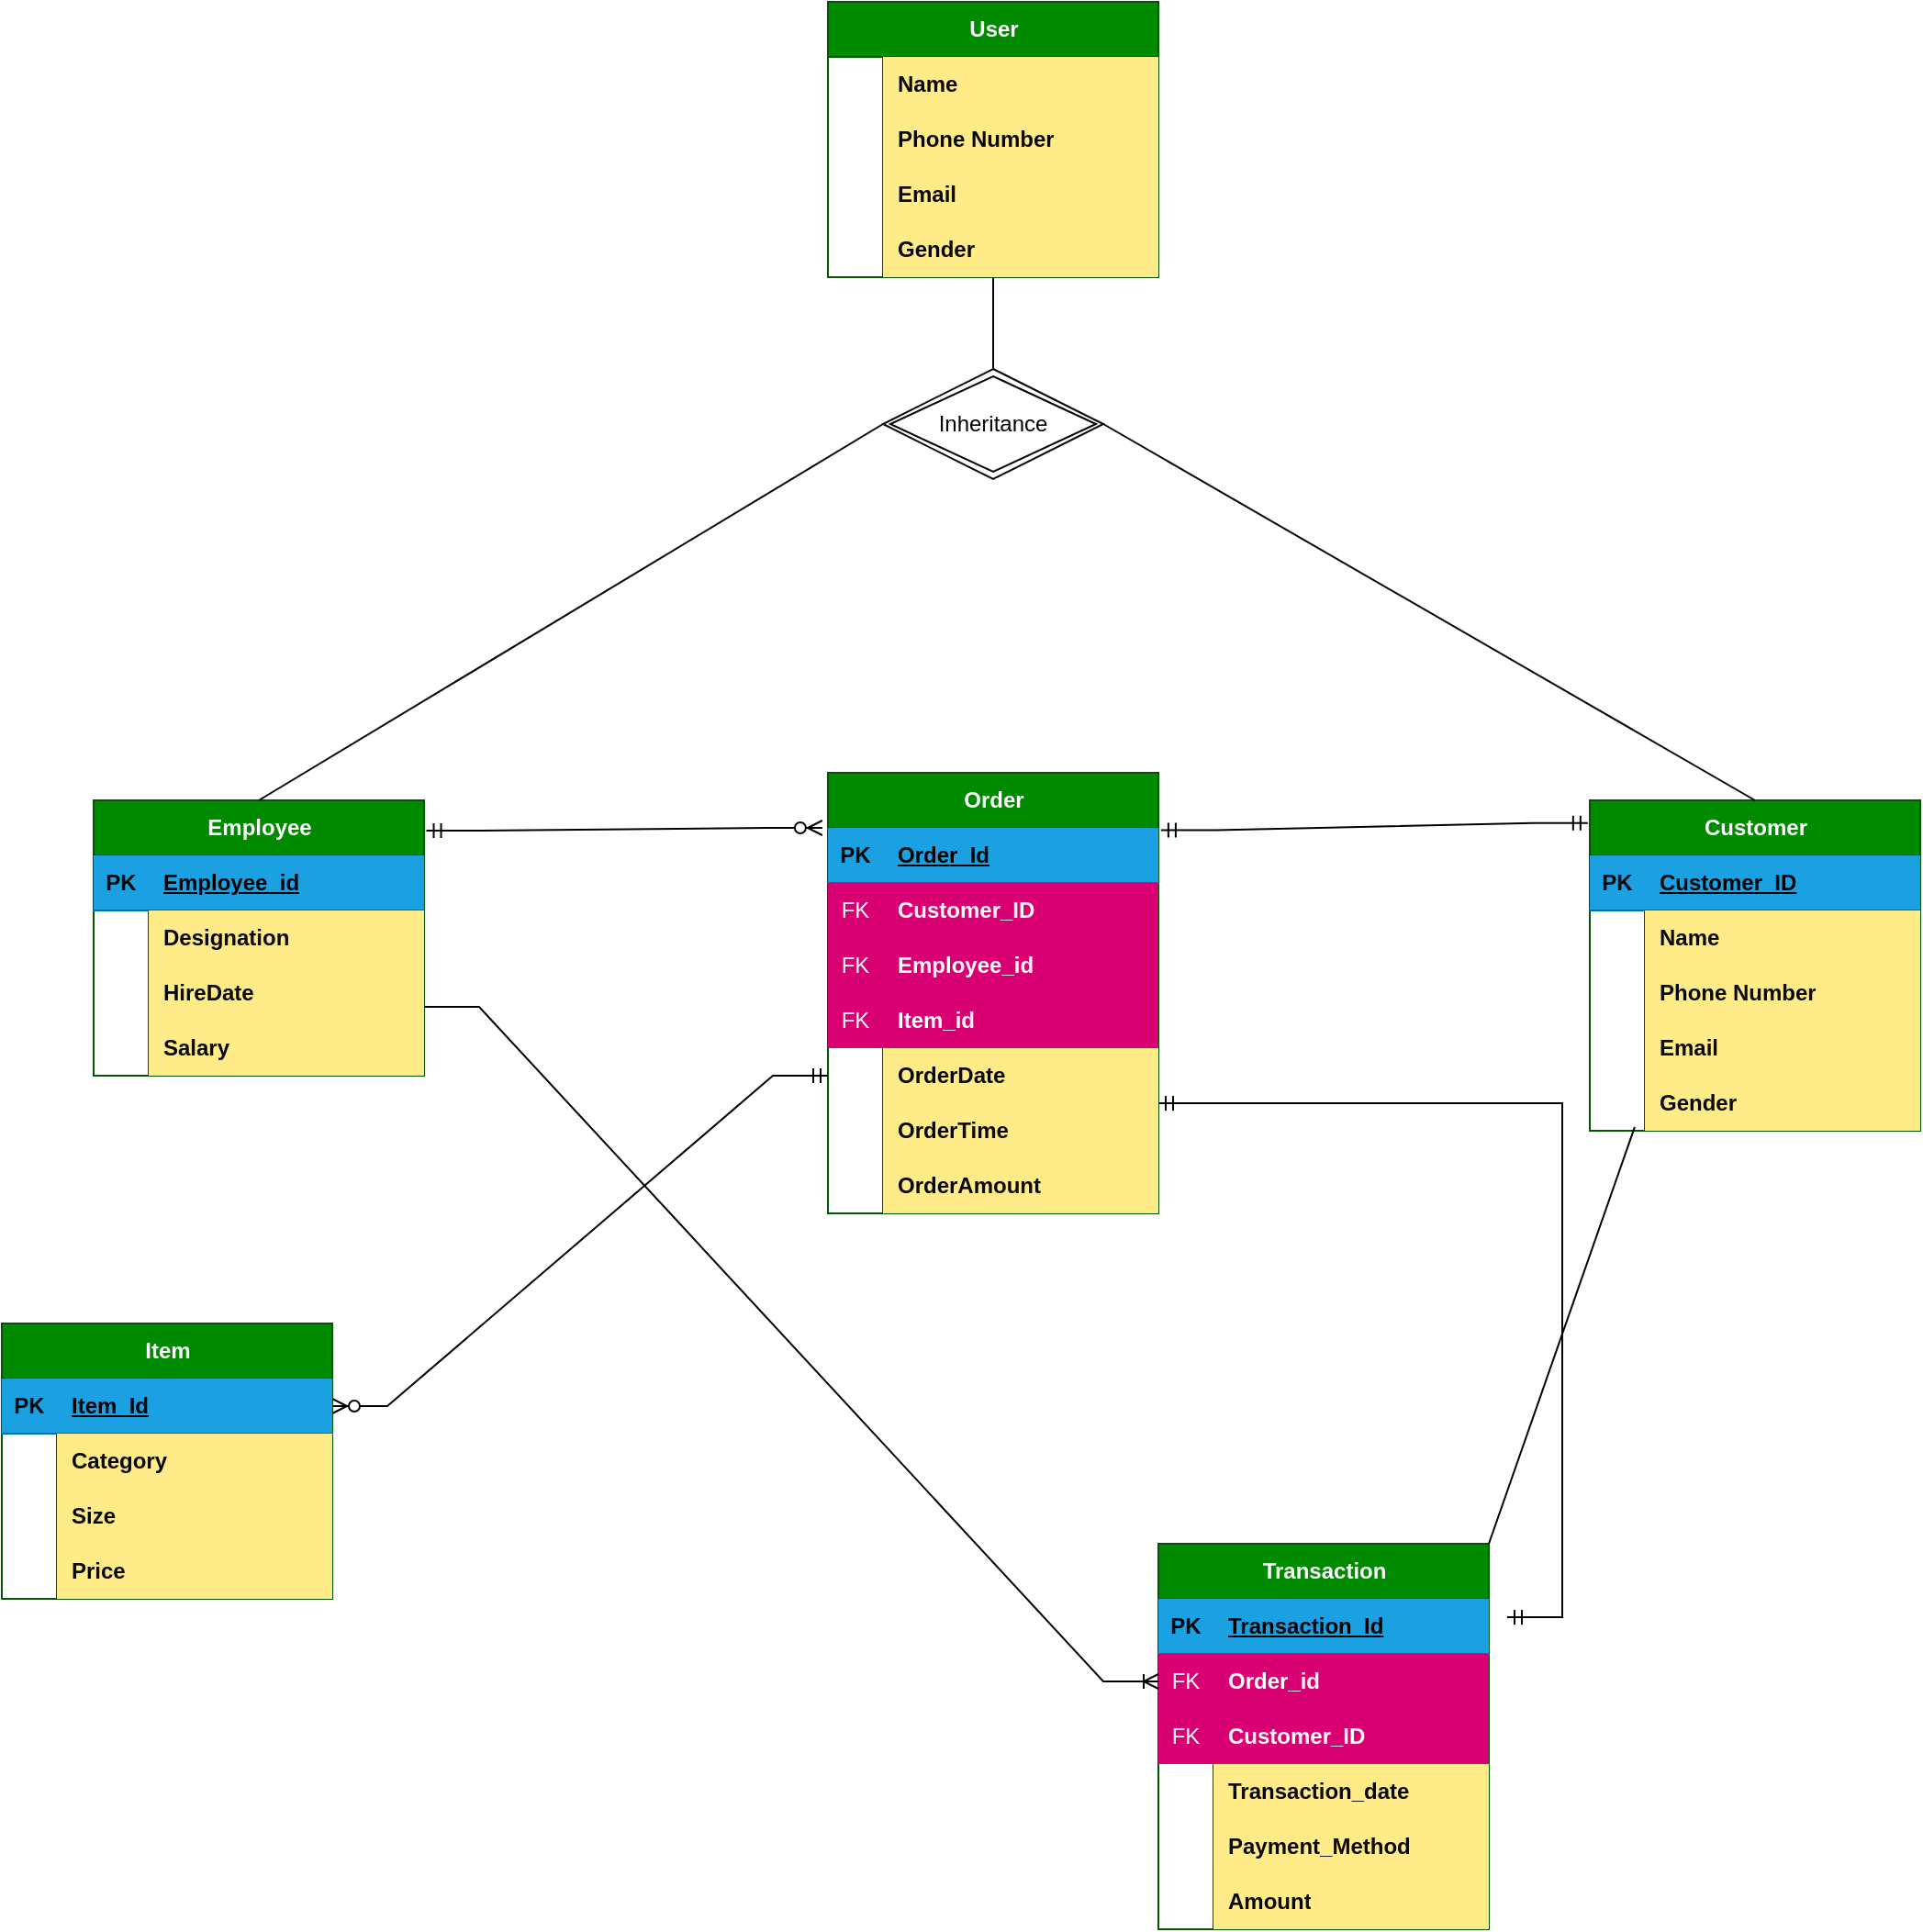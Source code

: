 <mxfile version="24.7.8">
  <diagram name="Page-1" id="7Ro0wM_XXQwJJOw53k3B">
    <mxGraphModel dx="2570" dy="2056" grid="1" gridSize="10" guides="1" tooltips="1" connect="1" arrows="1" fold="1" page="1" pageScale="1" pageWidth="850" pageHeight="1100" math="0" shadow="0">
      <root>
        <mxCell id="0" />
        <mxCell id="1" parent="0" />
        <mxCell id="x5dL34V_YPMAusIbvtc0-1" value="Customer" style="shape=table;startSize=30;container=1;collapsible=1;childLayout=tableLayout;fixedRows=1;rowLines=0;fontStyle=1;align=center;resizeLast=1;html=1;fillColor=#008a00;fontColor=#ffffff;strokeColor=#005700;" parent="1" vertex="1">
          <mxGeometry x="245" y="-495" width="180" height="180" as="geometry">
            <mxRectangle x="320" y="-1050" width="70" height="30" as="alternateBounds" />
          </mxGeometry>
        </mxCell>
        <mxCell id="x5dL34V_YPMAusIbvtc0-2" value="" style="shape=tableRow;horizontal=0;startSize=0;swimlaneHead=0;swimlaneBody=0;fillColor=#1ba1e2;collapsible=0;dropTarget=0;points=[[0,0.5],[1,0.5]];portConstraint=eastwest;top=0;left=0;right=0;bottom=1;fontColor=#ffffff;strokeColor=#006EAF;" parent="x5dL34V_YPMAusIbvtc0-1" vertex="1">
          <mxGeometry y="30" width="180" height="30" as="geometry" />
        </mxCell>
        <mxCell id="x5dL34V_YPMAusIbvtc0-3" value="PK" style="shape=partialRectangle;connectable=0;fillColor=none;top=0;left=0;bottom=0;right=0;fontStyle=1;overflow=hidden;whiteSpace=wrap;html=1;" parent="x5dL34V_YPMAusIbvtc0-2" vertex="1">
          <mxGeometry width="30" height="30" as="geometry">
            <mxRectangle width="30" height="30" as="alternateBounds" />
          </mxGeometry>
        </mxCell>
        <mxCell id="x5dL34V_YPMAusIbvtc0-4" value="Customer_ID" style="shape=partialRectangle;connectable=0;fillColor=none;top=0;left=0;bottom=0;right=0;align=left;spacingLeft=6;fontStyle=5;overflow=hidden;whiteSpace=wrap;html=1;" parent="x5dL34V_YPMAusIbvtc0-2" vertex="1">
          <mxGeometry x="30" width="150" height="30" as="geometry">
            <mxRectangle width="150" height="30" as="alternateBounds" />
          </mxGeometry>
        </mxCell>
        <mxCell id="x5dL34V_YPMAusIbvtc0-5" value="" style="shape=tableRow;horizontal=0;startSize=0;swimlaneHead=0;swimlaneBody=0;fillColor=none;collapsible=0;dropTarget=0;points=[[0,0.5],[1,0.5]];portConstraint=eastwest;top=0;left=0;right=0;bottom=0;" parent="x5dL34V_YPMAusIbvtc0-1" vertex="1">
          <mxGeometry y="60" width="180" height="30" as="geometry" />
        </mxCell>
        <mxCell id="x5dL34V_YPMAusIbvtc0-6" value="" style="shape=partialRectangle;connectable=0;fillColor=none;top=0;left=0;bottom=0;right=0;editable=1;overflow=hidden;whiteSpace=wrap;html=1;" parent="x5dL34V_YPMAusIbvtc0-5" vertex="1">
          <mxGeometry width="30" height="30" as="geometry">
            <mxRectangle width="30" height="30" as="alternateBounds" />
          </mxGeometry>
        </mxCell>
        <mxCell id="x5dL34V_YPMAusIbvtc0-7" value="Name" style="shape=partialRectangle;connectable=0;fillColor=#FFEB87;top=0;left=0;bottom=0;right=0;align=left;spacingLeft=6;overflow=hidden;whiteSpace=wrap;html=1;strokeColor=#d79b00;fontColor=#080808;fontStyle=1" parent="x5dL34V_YPMAusIbvtc0-5" vertex="1">
          <mxGeometry x="30" width="150" height="30" as="geometry">
            <mxRectangle width="150" height="30" as="alternateBounds" />
          </mxGeometry>
        </mxCell>
        <mxCell id="x5dL34V_YPMAusIbvtc0-8" value="" style="shape=tableRow;horizontal=0;startSize=0;swimlaneHead=0;swimlaneBody=0;fillColor=none;collapsible=0;dropTarget=0;points=[[0,0.5],[1,0.5]];portConstraint=eastwest;top=0;left=0;right=0;bottom=0;" parent="x5dL34V_YPMAusIbvtc0-1" vertex="1">
          <mxGeometry y="90" width="180" height="30" as="geometry" />
        </mxCell>
        <mxCell id="x5dL34V_YPMAusIbvtc0-9" value="" style="shape=partialRectangle;connectable=0;fillColor=none;top=0;left=0;bottom=0;right=0;editable=1;overflow=hidden;whiteSpace=wrap;html=1;" parent="x5dL34V_YPMAusIbvtc0-8" vertex="1">
          <mxGeometry width="30" height="30" as="geometry">
            <mxRectangle width="30" height="30" as="alternateBounds" />
          </mxGeometry>
        </mxCell>
        <mxCell id="x5dL34V_YPMAusIbvtc0-10" value="Phone Number" style="shape=partialRectangle;connectable=0;fillColor=#FFEB87;top=0;left=0;bottom=0;right=0;align=left;spacingLeft=6;overflow=hidden;whiteSpace=wrap;html=1;strokeColor=#d79b00;fontColor=#080808;fontStyle=1" parent="x5dL34V_YPMAusIbvtc0-8" vertex="1">
          <mxGeometry x="30" width="150" height="30" as="geometry">
            <mxRectangle width="150" height="30" as="alternateBounds" />
          </mxGeometry>
        </mxCell>
        <mxCell id="x5dL34V_YPMAusIbvtc0-11" value="" style="shape=tableRow;horizontal=0;startSize=0;swimlaneHead=0;swimlaneBody=0;fillColor=none;collapsible=0;dropTarget=0;points=[[0,0.5],[1,0.5]];portConstraint=eastwest;top=0;left=0;right=0;bottom=0;" parent="x5dL34V_YPMAusIbvtc0-1" vertex="1">
          <mxGeometry y="120" width="180" height="30" as="geometry" />
        </mxCell>
        <mxCell id="x5dL34V_YPMAusIbvtc0-12" value="" style="shape=partialRectangle;connectable=0;fillColor=none;top=0;left=0;bottom=0;right=0;editable=1;overflow=hidden;whiteSpace=wrap;html=1;" parent="x5dL34V_YPMAusIbvtc0-11" vertex="1">
          <mxGeometry width="30" height="30" as="geometry">
            <mxRectangle width="30" height="30" as="alternateBounds" />
          </mxGeometry>
        </mxCell>
        <mxCell id="x5dL34V_YPMAusIbvtc0-13" value="Email" style="shape=partialRectangle;connectable=0;fillColor=#FFEB87;top=0;left=0;bottom=0;right=0;align=left;spacingLeft=6;overflow=hidden;whiteSpace=wrap;html=1;strokeColor=#d79b00;fontColor=#080808;fontStyle=1" parent="x5dL34V_YPMAusIbvtc0-11" vertex="1">
          <mxGeometry x="30" width="150" height="30" as="geometry">
            <mxRectangle width="150" height="30" as="alternateBounds" />
          </mxGeometry>
        </mxCell>
        <mxCell id="x5dL34V_YPMAusIbvtc0-14" value="" style="shape=tableRow;horizontal=0;startSize=0;swimlaneHead=0;swimlaneBody=0;fillColor=none;collapsible=0;dropTarget=0;points=[[0,0.5],[1,0.5]];portConstraint=eastwest;top=0;left=0;right=0;bottom=0;" parent="x5dL34V_YPMAusIbvtc0-1" vertex="1">
          <mxGeometry y="150" width="180" height="30" as="geometry" />
        </mxCell>
        <mxCell id="x5dL34V_YPMAusIbvtc0-15" value="" style="shape=partialRectangle;connectable=0;fillColor=none;top=0;left=0;bottom=0;right=0;editable=1;overflow=hidden;whiteSpace=wrap;html=1;" parent="x5dL34V_YPMAusIbvtc0-14" vertex="1">
          <mxGeometry width="30" height="30" as="geometry">
            <mxRectangle width="30" height="30" as="alternateBounds" />
          </mxGeometry>
        </mxCell>
        <mxCell id="x5dL34V_YPMAusIbvtc0-16" value="Gender" style="shape=partialRectangle;connectable=0;fillColor=#FFEB87;top=0;left=0;bottom=0;right=0;align=left;spacingLeft=6;overflow=hidden;whiteSpace=wrap;html=1;strokeColor=#d79b00;fontColor=#080808;fontStyle=1" parent="x5dL34V_YPMAusIbvtc0-14" vertex="1">
          <mxGeometry x="30" width="150" height="30" as="geometry">
            <mxRectangle width="150" height="30" as="alternateBounds" />
          </mxGeometry>
        </mxCell>
        <mxCell id="muDkqpYAbjapfSibbZdo-1" value="User" style="shape=table;startSize=30;container=1;collapsible=1;childLayout=tableLayout;fixedRows=1;rowLines=0;fontStyle=1;align=center;resizeLast=1;html=1;fillColor=#008a00;fontColor=#ffffff;strokeColor=#005700;" parent="1" vertex="1">
          <mxGeometry x="-170" y="-930" width="180" height="150" as="geometry">
            <mxRectangle x="320" y="-1050" width="70" height="30" as="alternateBounds" />
          </mxGeometry>
        </mxCell>
        <mxCell id="muDkqpYAbjapfSibbZdo-5" value="" style="shape=tableRow;horizontal=0;startSize=0;swimlaneHead=0;swimlaneBody=0;fillColor=none;collapsible=0;dropTarget=0;points=[[0,0.5],[1,0.5]];portConstraint=eastwest;top=0;left=0;right=0;bottom=0;" parent="muDkqpYAbjapfSibbZdo-1" vertex="1">
          <mxGeometry y="30" width="180" height="30" as="geometry" />
        </mxCell>
        <mxCell id="muDkqpYAbjapfSibbZdo-6" value="" style="shape=partialRectangle;connectable=0;fillColor=none;top=0;left=0;bottom=0;right=0;editable=1;overflow=hidden;whiteSpace=wrap;html=1;" parent="muDkqpYAbjapfSibbZdo-5" vertex="1">
          <mxGeometry width="30" height="30" as="geometry">
            <mxRectangle width="30" height="30" as="alternateBounds" />
          </mxGeometry>
        </mxCell>
        <mxCell id="muDkqpYAbjapfSibbZdo-7" value="Name" style="shape=partialRectangle;connectable=0;fillColor=#FFEB87;top=0;left=0;bottom=0;right=0;align=left;spacingLeft=6;overflow=hidden;whiteSpace=wrap;html=1;strokeColor=#d79b00;fontColor=#080808;fontStyle=1" parent="muDkqpYAbjapfSibbZdo-5" vertex="1">
          <mxGeometry x="30" width="150" height="30" as="geometry">
            <mxRectangle width="150" height="30" as="alternateBounds" />
          </mxGeometry>
        </mxCell>
        <mxCell id="muDkqpYAbjapfSibbZdo-8" value="" style="shape=tableRow;horizontal=0;startSize=0;swimlaneHead=0;swimlaneBody=0;fillColor=none;collapsible=0;dropTarget=0;points=[[0,0.5],[1,0.5]];portConstraint=eastwest;top=0;left=0;right=0;bottom=0;" parent="muDkqpYAbjapfSibbZdo-1" vertex="1">
          <mxGeometry y="60" width="180" height="30" as="geometry" />
        </mxCell>
        <mxCell id="muDkqpYAbjapfSibbZdo-9" value="" style="shape=partialRectangle;connectable=0;fillColor=none;top=0;left=0;bottom=0;right=0;editable=1;overflow=hidden;whiteSpace=wrap;html=1;" parent="muDkqpYAbjapfSibbZdo-8" vertex="1">
          <mxGeometry width="30" height="30" as="geometry">
            <mxRectangle width="30" height="30" as="alternateBounds" />
          </mxGeometry>
        </mxCell>
        <mxCell id="muDkqpYAbjapfSibbZdo-10" value="Phone Number" style="shape=partialRectangle;connectable=0;fillColor=#FFEB87;top=0;left=0;bottom=0;right=0;align=left;spacingLeft=6;overflow=hidden;whiteSpace=wrap;html=1;strokeColor=#d79b00;fontColor=#080808;fontStyle=1" parent="muDkqpYAbjapfSibbZdo-8" vertex="1">
          <mxGeometry x="30" width="150" height="30" as="geometry">
            <mxRectangle width="150" height="30" as="alternateBounds" />
          </mxGeometry>
        </mxCell>
        <mxCell id="muDkqpYAbjapfSibbZdo-11" value="" style="shape=tableRow;horizontal=0;startSize=0;swimlaneHead=0;swimlaneBody=0;fillColor=none;collapsible=0;dropTarget=0;points=[[0,0.5],[1,0.5]];portConstraint=eastwest;top=0;left=0;right=0;bottom=0;" parent="muDkqpYAbjapfSibbZdo-1" vertex="1">
          <mxGeometry y="90" width="180" height="30" as="geometry" />
        </mxCell>
        <mxCell id="muDkqpYAbjapfSibbZdo-12" value="" style="shape=partialRectangle;connectable=0;fillColor=none;top=0;left=0;bottom=0;right=0;editable=1;overflow=hidden;whiteSpace=wrap;html=1;" parent="muDkqpYAbjapfSibbZdo-11" vertex="1">
          <mxGeometry width="30" height="30" as="geometry">
            <mxRectangle width="30" height="30" as="alternateBounds" />
          </mxGeometry>
        </mxCell>
        <mxCell id="muDkqpYAbjapfSibbZdo-13" value="Email" style="shape=partialRectangle;connectable=0;fillColor=#FFEB87;top=0;left=0;bottom=0;right=0;align=left;spacingLeft=6;overflow=hidden;whiteSpace=wrap;html=1;strokeColor=#d79b00;fontColor=#080808;fontStyle=1" parent="muDkqpYAbjapfSibbZdo-11" vertex="1">
          <mxGeometry x="30" width="150" height="30" as="geometry">
            <mxRectangle width="150" height="30" as="alternateBounds" />
          </mxGeometry>
        </mxCell>
        <mxCell id="muDkqpYAbjapfSibbZdo-14" value="" style="shape=tableRow;horizontal=0;startSize=0;swimlaneHead=0;swimlaneBody=0;fillColor=none;collapsible=0;dropTarget=0;points=[[0,0.5],[1,0.5]];portConstraint=eastwest;top=0;left=0;right=0;bottom=0;" parent="muDkqpYAbjapfSibbZdo-1" vertex="1">
          <mxGeometry y="120" width="180" height="30" as="geometry" />
        </mxCell>
        <mxCell id="muDkqpYAbjapfSibbZdo-15" value="" style="shape=partialRectangle;connectable=0;fillColor=none;top=0;left=0;bottom=0;right=0;editable=1;overflow=hidden;whiteSpace=wrap;html=1;" parent="muDkqpYAbjapfSibbZdo-14" vertex="1">
          <mxGeometry width="30" height="30" as="geometry">
            <mxRectangle width="30" height="30" as="alternateBounds" />
          </mxGeometry>
        </mxCell>
        <mxCell id="muDkqpYAbjapfSibbZdo-16" value="Gender" style="shape=partialRectangle;connectable=0;fillColor=#FFEB87;top=0;left=0;bottom=0;right=0;align=left;spacingLeft=6;overflow=hidden;whiteSpace=wrap;html=1;strokeColor=#d79b00;fontColor=#080808;fontStyle=1" parent="muDkqpYAbjapfSibbZdo-14" vertex="1">
          <mxGeometry x="30" width="150" height="30" as="geometry">
            <mxRectangle width="150" height="30" as="alternateBounds" />
          </mxGeometry>
        </mxCell>
        <mxCell id="muDkqpYAbjapfSibbZdo-45" value="Employee" style="shape=table;startSize=30;container=1;collapsible=1;childLayout=tableLayout;fixedRows=1;rowLines=0;fontStyle=1;align=center;resizeLast=1;html=1;fillColor=#008a00;fontColor=#ffffff;strokeColor=#005700;" parent="1" vertex="1">
          <mxGeometry x="-570" y="-495" width="180" height="150" as="geometry">
            <mxRectangle x="320" y="-1050" width="70" height="30" as="alternateBounds" />
          </mxGeometry>
        </mxCell>
        <mxCell id="muDkqpYAbjapfSibbZdo-46" value="" style="shape=tableRow;horizontal=0;startSize=0;swimlaneHead=0;swimlaneBody=0;fillColor=#1ba1e2;collapsible=0;dropTarget=0;points=[[0,0.5],[1,0.5]];portConstraint=eastwest;top=0;left=0;right=0;bottom=1;fontColor=#ffffff;strokeColor=#006EAF;" parent="muDkqpYAbjapfSibbZdo-45" vertex="1">
          <mxGeometry y="30" width="180" height="30" as="geometry" />
        </mxCell>
        <mxCell id="muDkqpYAbjapfSibbZdo-47" value="PK" style="shape=partialRectangle;connectable=0;fillColor=none;top=0;left=0;bottom=0;right=0;fontStyle=1;overflow=hidden;whiteSpace=wrap;html=1;" parent="muDkqpYAbjapfSibbZdo-46" vertex="1">
          <mxGeometry width="30" height="30" as="geometry">
            <mxRectangle width="30" height="30" as="alternateBounds" />
          </mxGeometry>
        </mxCell>
        <mxCell id="muDkqpYAbjapfSibbZdo-48" value="Employee_id" style="shape=partialRectangle;connectable=0;fillColor=none;top=0;left=0;bottom=0;right=0;align=left;spacingLeft=6;fontStyle=5;overflow=hidden;whiteSpace=wrap;html=1;" parent="muDkqpYAbjapfSibbZdo-46" vertex="1">
          <mxGeometry x="30" width="150" height="30" as="geometry">
            <mxRectangle width="150" height="30" as="alternateBounds" />
          </mxGeometry>
        </mxCell>
        <mxCell id="muDkqpYAbjapfSibbZdo-49" value="" style="shape=tableRow;horizontal=0;startSize=0;swimlaneHead=0;swimlaneBody=0;fillColor=none;collapsible=0;dropTarget=0;points=[[0,0.5],[1,0.5]];portConstraint=eastwest;top=0;left=0;right=0;bottom=0;" parent="muDkqpYAbjapfSibbZdo-45" vertex="1">
          <mxGeometry y="60" width="180" height="30" as="geometry" />
        </mxCell>
        <mxCell id="muDkqpYAbjapfSibbZdo-50" value="" style="shape=partialRectangle;connectable=0;fillColor=none;top=0;left=0;bottom=0;right=0;editable=1;overflow=hidden;whiteSpace=wrap;html=1;" parent="muDkqpYAbjapfSibbZdo-49" vertex="1">
          <mxGeometry width="30" height="30" as="geometry">
            <mxRectangle width="30" height="30" as="alternateBounds" />
          </mxGeometry>
        </mxCell>
        <mxCell id="muDkqpYAbjapfSibbZdo-51" value="Designation" style="shape=partialRectangle;connectable=0;fillColor=#FFEB87;top=0;left=0;bottom=0;right=0;align=left;spacingLeft=6;overflow=hidden;whiteSpace=wrap;html=1;strokeColor=#d79b00;fontColor=#080808;fontStyle=1" parent="muDkqpYAbjapfSibbZdo-49" vertex="1">
          <mxGeometry x="30" width="150" height="30" as="geometry">
            <mxRectangle width="150" height="30" as="alternateBounds" />
          </mxGeometry>
        </mxCell>
        <mxCell id="muDkqpYAbjapfSibbZdo-61" value="" style="shape=tableRow;horizontal=0;startSize=0;swimlaneHead=0;swimlaneBody=0;fillColor=none;collapsible=0;dropTarget=0;points=[[0,0.5],[1,0.5]];portConstraint=eastwest;top=0;left=0;right=0;bottom=0;" parent="muDkqpYAbjapfSibbZdo-45" vertex="1">
          <mxGeometry y="90" width="180" height="30" as="geometry" />
        </mxCell>
        <mxCell id="muDkqpYAbjapfSibbZdo-62" value="" style="shape=partialRectangle;connectable=0;fillColor=none;top=0;left=0;bottom=0;right=0;editable=1;overflow=hidden;whiteSpace=wrap;html=1;" parent="muDkqpYAbjapfSibbZdo-61" vertex="1">
          <mxGeometry width="30" height="30" as="geometry">
            <mxRectangle width="30" height="30" as="alternateBounds" />
          </mxGeometry>
        </mxCell>
        <mxCell id="muDkqpYAbjapfSibbZdo-63" value="HireDate" style="shape=partialRectangle;connectable=0;fillColor=#FFEB87;top=0;left=0;bottom=0;right=0;align=left;spacingLeft=6;overflow=hidden;whiteSpace=wrap;html=1;strokeColor=#d79b00;fontColor=#080808;fontStyle=1" parent="muDkqpYAbjapfSibbZdo-61" vertex="1">
          <mxGeometry x="30" width="150" height="30" as="geometry">
            <mxRectangle width="150" height="30" as="alternateBounds" />
          </mxGeometry>
        </mxCell>
        <mxCell id="muDkqpYAbjapfSibbZdo-64" value="" style="shape=tableRow;horizontal=0;startSize=0;swimlaneHead=0;swimlaneBody=0;fillColor=none;collapsible=0;dropTarget=0;points=[[0,0.5],[1,0.5]];portConstraint=eastwest;top=0;left=0;right=0;bottom=0;" parent="muDkqpYAbjapfSibbZdo-45" vertex="1">
          <mxGeometry y="120" width="180" height="30" as="geometry" />
        </mxCell>
        <mxCell id="muDkqpYAbjapfSibbZdo-65" value="" style="shape=partialRectangle;connectable=0;fillColor=none;top=0;left=0;bottom=0;right=0;editable=1;overflow=hidden;whiteSpace=wrap;html=1;" parent="muDkqpYAbjapfSibbZdo-64" vertex="1">
          <mxGeometry width="30" height="30" as="geometry">
            <mxRectangle width="30" height="30" as="alternateBounds" />
          </mxGeometry>
        </mxCell>
        <mxCell id="muDkqpYAbjapfSibbZdo-66" value="Salary" style="shape=partialRectangle;connectable=0;fillColor=#FFEB87;top=0;left=0;bottom=0;right=0;align=left;spacingLeft=6;overflow=hidden;whiteSpace=wrap;html=1;strokeColor=#d79b00;fontColor=#080808;fontStyle=1" parent="muDkqpYAbjapfSibbZdo-64" vertex="1">
          <mxGeometry x="30" width="150" height="30" as="geometry">
            <mxRectangle width="150" height="30" as="alternateBounds" />
          </mxGeometry>
        </mxCell>
        <mxCell id="muDkqpYAbjapfSibbZdo-67" value="Order" style="shape=table;startSize=30;container=1;collapsible=1;childLayout=tableLayout;fixedRows=1;rowLines=0;fontStyle=1;align=center;resizeLast=1;html=1;fillColor=#008a00;fontColor=#ffffff;strokeColor=#005700;" parent="1" vertex="1">
          <mxGeometry x="-170" y="-510" width="180" height="240" as="geometry">
            <mxRectangle x="320" y="-1050" width="70" height="30" as="alternateBounds" />
          </mxGeometry>
        </mxCell>
        <mxCell id="muDkqpYAbjapfSibbZdo-68" value="" style="shape=tableRow;horizontal=0;startSize=0;swimlaneHead=0;swimlaneBody=0;fillColor=#1ba1e2;collapsible=0;dropTarget=0;points=[[0,0.5],[1,0.5]];portConstraint=eastwest;top=0;left=0;right=0;bottom=1;fontColor=#ffffff;strokeColor=#006EAF;" parent="muDkqpYAbjapfSibbZdo-67" vertex="1">
          <mxGeometry y="30" width="180" height="30" as="geometry" />
        </mxCell>
        <mxCell id="muDkqpYAbjapfSibbZdo-69" value="PK" style="shape=partialRectangle;connectable=0;fillColor=none;top=0;left=0;bottom=0;right=0;fontStyle=1;overflow=hidden;whiteSpace=wrap;html=1;" parent="muDkqpYAbjapfSibbZdo-68" vertex="1">
          <mxGeometry width="30" height="30" as="geometry">
            <mxRectangle width="30" height="30" as="alternateBounds" />
          </mxGeometry>
        </mxCell>
        <mxCell id="muDkqpYAbjapfSibbZdo-70" value="Order_Id" style="shape=partialRectangle;connectable=0;fillColor=none;top=0;left=0;bottom=0;right=0;align=left;spacingLeft=6;fontStyle=5;overflow=hidden;whiteSpace=wrap;html=1;" parent="muDkqpYAbjapfSibbZdo-68" vertex="1">
          <mxGeometry x="30" width="150" height="30" as="geometry">
            <mxRectangle width="150" height="30" as="alternateBounds" />
          </mxGeometry>
        </mxCell>
        <mxCell id="muDkqpYAbjapfSibbZdo-80" value="" style="shape=tableRow;horizontal=0;startSize=0;swimlaneHead=0;swimlaneBody=0;fillColor=none;collapsible=0;dropTarget=0;points=[[0,0.5],[1,0.5]];portConstraint=eastwest;top=0;left=0;right=0;bottom=0;" parent="muDkqpYAbjapfSibbZdo-67" vertex="1">
          <mxGeometry y="60" width="180" height="30" as="geometry" />
        </mxCell>
        <mxCell id="muDkqpYAbjapfSibbZdo-81" value="FK" style="shape=partialRectangle;connectable=0;fillColor=#d80073;top=0;left=0;bottom=0;right=0;editable=1;overflow=hidden;whiteSpace=wrap;html=1;fontColor=#ffffff;strokeColor=#A50040;" parent="muDkqpYAbjapfSibbZdo-80" vertex="1">
          <mxGeometry width="30" height="30" as="geometry">
            <mxRectangle width="30" height="30" as="alternateBounds" />
          </mxGeometry>
        </mxCell>
        <mxCell id="muDkqpYAbjapfSibbZdo-82" value="Customer_ID" style="shape=partialRectangle;connectable=0;fillColor=#d80073;top=0;left=0;bottom=0;right=0;align=left;spacingLeft=6;overflow=hidden;whiteSpace=wrap;html=1;strokeColor=#A50040;fontColor=#ffffff;fontStyle=1" parent="muDkqpYAbjapfSibbZdo-80" vertex="1">
          <mxGeometry x="30" width="150" height="30" as="geometry">
            <mxRectangle width="150" height="30" as="alternateBounds" />
          </mxGeometry>
        </mxCell>
        <mxCell id="muDkqpYAbjapfSibbZdo-83" value="" style="shape=tableRow;horizontal=0;startSize=0;swimlaneHead=0;swimlaneBody=0;fillColor=none;collapsible=0;dropTarget=0;points=[[0,0.5],[1,0.5]];portConstraint=eastwest;top=0;left=0;right=0;bottom=0;" parent="muDkqpYAbjapfSibbZdo-67" vertex="1">
          <mxGeometry y="90" width="180" height="30" as="geometry" />
        </mxCell>
        <mxCell id="muDkqpYAbjapfSibbZdo-84" value="FK" style="shape=partialRectangle;connectable=0;fillColor=#d80073;top=0;left=0;bottom=0;right=0;editable=1;overflow=hidden;whiteSpace=wrap;html=1;fontColor=#ffffff;strokeColor=#A50040;" parent="muDkqpYAbjapfSibbZdo-83" vertex="1">
          <mxGeometry width="30" height="30" as="geometry">
            <mxRectangle width="30" height="30" as="alternateBounds" />
          </mxGeometry>
        </mxCell>
        <mxCell id="muDkqpYAbjapfSibbZdo-85" value="Employee_id" style="shape=partialRectangle;connectable=0;fillColor=#d80073;top=0;left=0;bottom=0;right=0;align=left;spacingLeft=6;overflow=hidden;whiteSpace=wrap;html=1;strokeColor=#A50040;fontColor=#ffffff;fontStyle=1" parent="muDkqpYAbjapfSibbZdo-83" vertex="1">
          <mxGeometry x="30" width="150" height="30" as="geometry">
            <mxRectangle width="150" height="30" as="alternateBounds" />
          </mxGeometry>
        </mxCell>
        <mxCell id="yAMVWl8nc_zP4wd2Z_DK-10" value="" style="shape=tableRow;horizontal=0;startSize=0;swimlaneHead=0;swimlaneBody=0;fillColor=none;collapsible=0;dropTarget=0;points=[[0,0.5],[1,0.5]];portConstraint=eastwest;top=0;left=0;right=0;bottom=0;" parent="muDkqpYAbjapfSibbZdo-67" vertex="1">
          <mxGeometry y="120" width="180" height="30" as="geometry" />
        </mxCell>
        <mxCell id="yAMVWl8nc_zP4wd2Z_DK-11" value="FK" style="shape=partialRectangle;connectable=0;fillColor=#d80073;top=0;left=0;bottom=0;right=0;editable=1;overflow=hidden;whiteSpace=wrap;html=1;fontColor=#ffffff;strokeColor=#A50040;" parent="yAMVWl8nc_zP4wd2Z_DK-10" vertex="1">
          <mxGeometry width="30" height="30" as="geometry">
            <mxRectangle width="30" height="30" as="alternateBounds" />
          </mxGeometry>
        </mxCell>
        <mxCell id="yAMVWl8nc_zP4wd2Z_DK-12" value="Item_id" style="shape=partialRectangle;connectable=0;fillColor=#d80073;top=0;left=0;bottom=0;right=0;align=left;spacingLeft=6;overflow=hidden;whiteSpace=wrap;html=1;strokeColor=#A50040;fontColor=#ffffff;fontStyle=1" parent="yAMVWl8nc_zP4wd2Z_DK-10" vertex="1">
          <mxGeometry x="30" width="150" height="30" as="geometry">
            <mxRectangle width="150" height="30" as="alternateBounds" />
          </mxGeometry>
        </mxCell>
        <mxCell id="muDkqpYAbjapfSibbZdo-71" value="" style="shape=tableRow;horizontal=0;startSize=0;swimlaneHead=0;swimlaneBody=0;fillColor=none;collapsible=0;dropTarget=0;points=[[0,0.5],[1,0.5]];portConstraint=eastwest;top=0;left=0;right=0;bottom=0;" parent="muDkqpYAbjapfSibbZdo-67" vertex="1">
          <mxGeometry y="150" width="180" height="30" as="geometry" />
        </mxCell>
        <mxCell id="muDkqpYAbjapfSibbZdo-72" value="" style="shape=partialRectangle;connectable=0;fillColor=none;top=0;left=0;bottom=0;right=0;editable=1;overflow=hidden;whiteSpace=wrap;html=1;" parent="muDkqpYAbjapfSibbZdo-71" vertex="1">
          <mxGeometry width="30" height="30" as="geometry">
            <mxRectangle width="30" height="30" as="alternateBounds" />
          </mxGeometry>
        </mxCell>
        <mxCell id="muDkqpYAbjapfSibbZdo-73" value="OrderDate" style="shape=partialRectangle;connectable=0;fillColor=#FFEB87;top=0;left=0;bottom=0;right=0;align=left;spacingLeft=6;overflow=hidden;whiteSpace=wrap;html=1;strokeColor=#d79b00;fontColor=#080808;fontStyle=1" parent="muDkqpYAbjapfSibbZdo-71" vertex="1">
          <mxGeometry x="30" width="150" height="30" as="geometry">
            <mxRectangle width="150" height="30" as="alternateBounds" />
          </mxGeometry>
        </mxCell>
        <mxCell id="muDkqpYAbjapfSibbZdo-74" value="" style="shape=tableRow;horizontal=0;startSize=0;swimlaneHead=0;swimlaneBody=0;fillColor=none;collapsible=0;dropTarget=0;points=[[0,0.5],[1,0.5]];portConstraint=eastwest;top=0;left=0;right=0;bottom=0;" parent="muDkqpYAbjapfSibbZdo-67" vertex="1">
          <mxGeometry y="180" width="180" height="30" as="geometry" />
        </mxCell>
        <mxCell id="muDkqpYAbjapfSibbZdo-75" value="" style="shape=partialRectangle;connectable=0;fillColor=none;top=0;left=0;bottom=0;right=0;editable=1;overflow=hidden;whiteSpace=wrap;html=1;" parent="muDkqpYAbjapfSibbZdo-74" vertex="1">
          <mxGeometry width="30" height="30" as="geometry">
            <mxRectangle width="30" height="30" as="alternateBounds" />
          </mxGeometry>
        </mxCell>
        <mxCell id="muDkqpYAbjapfSibbZdo-76" value="OrderTime" style="shape=partialRectangle;connectable=0;fillColor=#FFEB87;top=0;left=0;bottom=0;right=0;align=left;spacingLeft=6;overflow=hidden;whiteSpace=wrap;html=1;strokeColor=#d79b00;fontColor=#080808;fontStyle=1" parent="muDkqpYAbjapfSibbZdo-74" vertex="1">
          <mxGeometry x="30" width="150" height="30" as="geometry">
            <mxRectangle width="150" height="30" as="alternateBounds" />
          </mxGeometry>
        </mxCell>
        <mxCell id="muDkqpYAbjapfSibbZdo-77" value="" style="shape=tableRow;horizontal=0;startSize=0;swimlaneHead=0;swimlaneBody=0;fillColor=none;collapsible=0;dropTarget=0;points=[[0,0.5],[1,0.5]];portConstraint=eastwest;top=0;left=0;right=0;bottom=0;" parent="muDkqpYAbjapfSibbZdo-67" vertex="1">
          <mxGeometry y="210" width="180" height="30" as="geometry" />
        </mxCell>
        <mxCell id="muDkqpYAbjapfSibbZdo-78" value="" style="shape=partialRectangle;connectable=0;fillColor=none;top=0;left=0;bottom=0;right=0;editable=1;overflow=hidden;whiteSpace=wrap;html=1;" parent="muDkqpYAbjapfSibbZdo-77" vertex="1">
          <mxGeometry width="30" height="30" as="geometry">
            <mxRectangle width="30" height="30" as="alternateBounds" />
          </mxGeometry>
        </mxCell>
        <mxCell id="muDkqpYAbjapfSibbZdo-79" value="OrderAmount" style="shape=partialRectangle;connectable=0;fillColor=#FFEB87;top=0;left=0;bottom=0;right=0;align=left;spacingLeft=6;overflow=hidden;whiteSpace=wrap;html=1;strokeColor=#d79b00;fontColor=#080808;fontStyle=1" parent="muDkqpYAbjapfSibbZdo-77" vertex="1">
          <mxGeometry x="30" width="150" height="30" as="geometry">
            <mxRectangle width="150" height="30" as="alternateBounds" />
          </mxGeometry>
        </mxCell>
        <mxCell id="muDkqpYAbjapfSibbZdo-89" value="Item" style="shape=table;startSize=30;container=1;collapsible=1;childLayout=tableLayout;fixedRows=1;rowLines=0;fontStyle=1;align=center;resizeLast=1;html=1;fillColor=#008a00;fontColor=#ffffff;strokeColor=#005700;" parent="1" vertex="1">
          <mxGeometry x="-620" y="-210" width="180" height="150" as="geometry">
            <mxRectangle x="320" y="-1050" width="70" height="30" as="alternateBounds" />
          </mxGeometry>
        </mxCell>
        <mxCell id="muDkqpYAbjapfSibbZdo-90" value="" style="shape=tableRow;horizontal=0;startSize=0;swimlaneHead=0;swimlaneBody=0;fillColor=#1ba1e2;collapsible=0;dropTarget=0;points=[[0,0.5],[1,0.5]];portConstraint=eastwest;top=0;left=0;right=0;bottom=1;fontColor=#ffffff;strokeColor=#006EAF;" parent="muDkqpYAbjapfSibbZdo-89" vertex="1">
          <mxGeometry y="30" width="180" height="30" as="geometry" />
        </mxCell>
        <mxCell id="muDkqpYAbjapfSibbZdo-91" value="PK" style="shape=partialRectangle;connectable=0;fillColor=none;top=0;left=0;bottom=0;right=0;fontStyle=1;overflow=hidden;whiteSpace=wrap;html=1;" parent="muDkqpYAbjapfSibbZdo-90" vertex="1">
          <mxGeometry width="30" height="30" as="geometry">
            <mxRectangle width="30" height="30" as="alternateBounds" />
          </mxGeometry>
        </mxCell>
        <mxCell id="muDkqpYAbjapfSibbZdo-92" value="Item_Id" style="shape=partialRectangle;connectable=0;fillColor=none;top=0;left=0;bottom=0;right=0;align=left;spacingLeft=6;fontStyle=5;overflow=hidden;whiteSpace=wrap;html=1;" parent="muDkqpYAbjapfSibbZdo-90" vertex="1">
          <mxGeometry x="30" width="150" height="30" as="geometry">
            <mxRectangle width="150" height="30" as="alternateBounds" />
          </mxGeometry>
        </mxCell>
        <mxCell id="muDkqpYAbjapfSibbZdo-99" value="" style="shape=tableRow;horizontal=0;startSize=0;swimlaneHead=0;swimlaneBody=0;fillColor=none;collapsible=0;dropTarget=0;points=[[0,0.5],[1,0.5]];portConstraint=eastwest;top=0;left=0;right=0;bottom=0;" parent="muDkqpYAbjapfSibbZdo-89" vertex="1">
          <mxGeometry y="60" width="180" height="30" as="geometry" />
        </mxCell>
        <mxCell id="muDkqpYAbjapfSibbZdo-100" value="" style="shape=partialRectangle;connectable=0;fillColor=none;top=0;left=0;bottom=0;right=0;editable=1;overflow=hidden;whiteSpace=wrap;html=1;" parent="muDkqpYAbjapfSibbZdo-99" vertex="1">
          <mxGeometry width="30" height="30" as="geometry">
            <mxRectangle width="30" height="30" as="alternateBounds" />
          </mxGeometry>
        </mxCell>
        <mxCell id="muDkqpYAbjapfSibbZdo-101" value="Category" style="shape=partialRectangle;connectable=0;fillColor=#FFEB87;top=0;left=0;bottom=0;right=0;align=left;spacingLeft=6;overflow=hidden;whiteSpace=wrap;html=1;strokeColor=#d79b00;fontColor=#080808;fontStyle=1" parent="muDkqpYAbjapfSibbZdo-99" vertex="1">
          <mxGeometry x="30" width="150" height="30" as="geometry">
            <mxRectangle width="150" height="30" as="alternateBounds" />
          </mxGeometry>
        </mxCell>
        <mxCell id="yAMVWl8nc_zP4wd2Z_DK-22" value="" style="shape=tableRow;horizontal=0;startSize=0;swimlaneHead=0;swimlaneBody=0;fillColor=none;collapsible=0;dropTarget=0;points=[[0,0.5],[1,0.5]];portConstraint=eastwest;top=0;left=0;right=0;bottom=0;" parent="muDkqpYAbjapfSibbZdo-89" vertex="1">
          <mxGeometry y="90" width="180" height="30" as="geometry" />
        </mxCell>
        <mxCell id="yAMVWl8nc_zP4wd2Z_DK-23" value="" style="shape=partialRectangle;connectable=0;fillColor=none;top=0;left=0;bottom=0;right=0;editable=1;overflow=hidden;whiteSpace=wrap;html=1;" parent="yAMVWl8nc_zP4wd2Z_DK-22" vertex="1">
          <mxGeometry width="30" height="30" as="geometry">
            <mxRectangle width="30" height="30" as="alternateBounds" />
          </mxGeometry>
        </mxCell>
        <mxCell id="yAMVWl8nc_zP4wd2Z_DK-24" value="Size" style="shape=partialRectangle;connectable=0;fillColor=#FFEB87;top=0;left=0;bottom=0;right=0;align=left;spacingLeft=6;overflow=hidden;whiteSpace=wrap;html=1;strokeColor=#d79b00;fontColor=#080808;fontStyle=1" parent="yAMVWl8nc_zP4wd2Z_DK-22" vertex="1">
          <mxGeometry x="30" width="150" height="30" as="geometry">
            <mxRectangle width="150" height="30" as="alternateBounds" />
          </mxGeometry>
        </mxCell>
        <mxCell id="muDkqpYAbjapfSibbZdo-96" value="" style="shape=tableRow;horizontal=0;startSize=0;swimlaneHead=0;swimlaneBody=0;fillColor=none;collapsible=0;dropTarget=0;points=[[0,0.5],[1,0.5]];portConstraint=eastwest;top=0;left=0;right=0;bottom=0;" parent="muDkqpYAbjapfSibbZdo-89" vertex="1">
          <mxGeometry y="120" width="180" height="30" as="geometry" />
        </mxCell>
        <mxCell id="muDkqpYAbjapfSibbZdo-97" value="" style="shape=partialRectangle;connectable=0;fillColor=none;top=0;left=0;bottom=0;right=0;editable=1;overflow=hidden;whiteSpace=wrap;html=1;" parent="muDkqpYAbjapfSibbZdo-96" vertex="1">
          <mxGeometry width="30" height="30" as="geometry">
            <mxRectangle width="30" height="30" as="alternateBounds" />
          </mxGeometry>
        </mxCell>
        <mxCell id="muDkqpYAbjapfSibbZdo-98" value="Price" style="shape=partialRectangle;connectable=0;fillColor=#FFEB87;top=0;left=0;bottom=0;right=0;align=left;spacingLeft=6;overflow=hidden;whiteSpace=wrap;html=1;strokeColor=#d79b00;fontColor=#080808;fontStyle=1" parent="muDkqpYAbjapfSibbZdo-96" vertex="1">
          <mxGeometry x="30" width="150" height="30" as="geometry">
            <mxRectangle width="150" height="30" as="alternateBounds" />
          </mxGeometry>
        </mxCell>
        <mxCell id="muDkqpYAbjapfSibbZdo-192" value="" style="edgeStyle=entityRelationEdgeStyle;fontSize=12;html=1;endArrow=ERmandOne;startArrow=ERmandOne;rounded=0;entryX=-0.006;entryY=0.069;entryDx=0;entryDy=0;entryPerimeter=0;exitX=1.008;exitY=0.13;exitDx=0;exitDy=0;exitPerimeter=0;" parent="1" source="muDkqpYAbjapfSibbZdo-67" target="x5dL34V_YPMAusIbvtc0-1" edge="1">
          <mxGeometry width="100" height="100" relative="1" as="geometry">
            <mxPoint y="-450" as="sourcePoint" />
            <mxPoint x="100" y="-550" as="targetPoint" />
            <Array as="points">
              <mxPoint x="60" y="-450" />
              <mxPoint x="60" y="-440" />
              <mxPoint x="90" y="-500" />
              <mxPoint x="90" y="-460" />
            </Array>
          </mxGeometry>
        </mxCell>
        <mxCell id="YtbdyC1mCGfnZe-QefFu-1" value="" style="edgeStyle=entityRelationEdgeStyle;fontSize=12;html=1;endArrow=ERzeroToMany;startArrow=ERmandOne;rounded=0;entryX=-0.017;entryY=0.125;entryDx=0;entryDy=0;entryPerimeter=0;exitX=1.007;exitY=0.11;exitDx=0;exitDy=0;exitPerimeter=0;" parent="1" source="muDkqpYAbjapfSibbZdo-45" target="muDkqpYAbjapfSibbZdo-67" edge="1">
          <mxGeometry width="100" height="100" relative="1" as="geometry">
            <mxPoint x="-410" y="-243.88" as="sourcePoint" />
            <mxPoint x="-188.02" y="-253.54" as="targetPoint" />
            <Array as="points">
              <mxPoint x="-200" y="-259" />
              <mxPoint x="-330" y="-310" />
              <mxPoint x="-270" y="-310" />
              <mxPoint x="-218" y="-260" />
              <mxPoint x="-230" y="-290" />
              <mxPoint x="-210" y="-254" />
              <mxPoint x="-300" y="-270" />
              <mxPoint x="-220" y="-290" />
            </Array>
          </mxGeometry>
        </mxCell>
        <mxCell id="YtbdyC1mCGfnZe-QefFu-11" value="Transaction" style="shape=table;startSize=30;container=1;collapsible=1;childLayout=tableLayout;fixedRows=1;rowLines=0;fontStyle=1;align=center;resizeLast=1;html=1;fillColor=#008a00;fontColor=#ffffff;strokeColor=#005700;" parent="1" vertex="1">
          <mxGeometry x="10" y="-90" width="180" height="210" as="geometry">
            <mxRectangle x="320" y="-1050" width="70" height="30" as="alternateBounds" />
          </mxGeometry>
        </mxCell>
        <mxCell id="YtbdyC1mCGfnZe-QefFu-12" value="" style="shape=tableRow;horizontal=0;startSize=0;swimlaneHead=0;swimlaneBody=0;fillColor=#1ba1e2;collapsible=0;dropTarget=0;points=[[0,0.5],[1,0.5]];portConstraint=eastwest;top=0;left=0;right=0;bottom=1;fontColor=#ffffff;strokeColor=#006EAF;" parent="YtbdyC1mCGfnZe-QefFu-11" vertex="1">
          <mxGeometry y="30" width="180" height="30" as="geometry" />
        </mxCell>
        <mxCell id="YtbdyC1mCGfnZe-QefFu-13" value="PK" style="shape=partialRectangle;connectable=0;fillColor=none;top=0;left=0;bottom=0;right=0;fontStyle=1;overflow=hidden;whiteSpace=wrap;html=1;" parent="YtbdyC1mCGfnZe-QefFu-12" vertex="1">
          <mxGeometry width="30" height="30" as="geometry">
            <mxRectangle width="30" height="30" as="alternateBounds" />
          </mxGeometry>
        </mxCell>
        <mxCell id="YtbdyC1mCGfnZe-QefFu-14" value="Transaction_Id" style="shape=partialRectangle;connectable=0;fillColor=none;top=0;left=0;bottom=0;right=0;align=left;spacingLeft=6;fontStyle=5;overflow=hidden;whiteSpace=wrap;html=1;" parent="YtbdyC1mCGfnZe-QefFu-12" vertex="1">
          <mxGeometry x="30" width="150" height="30" as="geometry">
            <mxRectangle width="150" height="30" as="alternateBounds" />
          </mxGeometry>
        </mxCell>
        <mxCell id="YtbdyC1mCGfnZe-QefFu-24" value="" style="shape=tableRow;horizontal=0;startSize=0;swimlaneHead=0;swimlaneBody=0;fillColor=none;collapsible=0;dropTarget=0;points=[[0,0.5],[1,0.5]];portConstraint=eastwest;top=0;left=0;right=0;bottom=0;" parent="YtbdyC1mCGfnZe-QefFu-11" vertex="1">
          <mxGeometry y="60" width="180" height="30" as="geometry" />
        </mxCell>
        <mxCell id="YtbdyC1mCGfnZe-QefFu-25" value="FK" style="shape=partialRectangle;connectable=0;fillColor=#d80073;top=0;left=0;bottom=0;right=0;editable=1;overflow=hidden;whiteSpace=wrap;html=1;fontColor=#ffffff;strokeColor=#A50040;" parent="YtbdyC1mCGfnZe-QefFu-24" vertex="1">
          <mxGeometry width="30" height="30" as="geometry">
            <mxRectangle width="30" height="30" as="alternateBounds" />
          </mxGeometry>
        </mxCell>
        <mxCell id="YtbdyC1mCGfnZe-QefFu-26" value="Order_id" style="shape=partialRectangle;connectable=0;fillColor=#d80073;top=0;left=0;bottom=0;right=0;align=left;spacingLeft=6;overflow=hidden;whiteSpace=wrap;html=1;fontStyle=1;fontColor=#ffffff;strokeColor=#A50040;" parent="YtbdyC1mCGfnZe-QefFu-24" vertex="1">
          <mxGeometry x="30" width="150" height="30" as="geometry">
            <mxRectangle width="150" height="30" as="alternateBounds" />
          </mxGeometry>
        </mxCell>
        <mxCell id="YtbdyC1mCGfnZe-QefFu-27" value="" style="shape=tableRow;horizontal=0;startSize=0;swimlaneHead=0;swimlaneBody=0;fillColor=none;collapsible=0;dropTarget=0;points=[[0,0.5],[1,0.5]];portConstraint=eastwest;top=0;left=0;right=0;bottom=0;" parent="YtbdyC1mCGfnZe-QefFu-11" vertex="1">
          <mxGeometry y="90" width="180" height="30" as="geometry" />
        </mxCell>
        <mxCell id="YtbdyC1mCGfnZe-QefFu-28" value="FK" style="shape=partialRectangle;connectable=0;fillColor=#d80073;top=0;left=0;bottom=0;right=0;editable=1;overflow=hidden;whiteSpace=wrap;html=1;fontColor=#ffffff;strokeColor=#A50040;" parent="YtbdyC1mCGfnZe-QefFu-27" vertex="1">
          <mxGeometry width="30" height="30" as="geometry">
            <mxRectangle width="30" height="30" as="alternateBounds" />
          </mxGeometry>
        </mxCell>
        <mxCell id="YtbdyC1mCGfnZe-QefFu-29" value="Customer_ID" style="shape=partialRectangle;connectable=0;fillColor=#d80073;top=0;left=0;bottom=0;right=0;align=left;spacingLeft=6;overflow=hidden;whiteSpace=wrap;html=1;strokeColor=#A50040;fontColor=#ffffff;fontStyle=1" parent="YtbdyC1mCGfnZe-QefFu-27" vertex="1">
          <mxGeometry x="30" width="150" height="30" as="geometry">
            <mxRectangle width="150" height="30" as="alternateBounds" />
          </mxGeometry>
        </mxCell>
        <mxCell id="YtbdyC1mCGfnZe-QefFu-15" value="" style="shape=tableRow;horizontal=0;startSize=0;swimlaneHead=0;swimlaneBody=0;fillColor=none;collapsible=0;dropTarget=0;points=[[0,0.5],[1,0.5]];portConstraint=eastwest;top=0;left=0;right=0;bottom=0;" parent="YtbdyC1mCGfnZe-QefFu-11" vertex="1">
          <mxGeometry y="120" width="180" height="30" as="geometry" />
        </mxCell>
        <mxCell id="YtbdyC1mCGfnZe-QefFu-16" value="" style="shape=partialRectangle;connectable=0;fillColor=none;top=0;left=0;bottom=0;right=0;editable=1;overflow=hidden;whiteSpace=wrap;html=1;" parent="YtbdyC1mCGfnZe-QefFu-15" vertex="1">
          <mxGeometry width="30" height="30" as="geometry">
            <mxRectangle width="30" height="30" as="alternateBounds" />
          </mxGeometry>
        </mxCell>
        <mxCell id="YtbdyC1mCGfnZe-QefFu-17" value="Transaction_date" style="shape=partialRectangle;connectable=0;fillColor=#FFEB87;top=0;left=0;bottom=0;right=0;align=left;spacingLeft=6;overflow=hidden;whiteSpace=wrap;html=1;strokeColor=#d79b00;fontColor=#080808;fontStyle=1" parent="YtbdyC1mCGfnZe-QefFu-15" vertex="1">
          <mxGeometry x="30" width="150" height="30" as="geometry">
            <mxRectangle width="150" height="30" as="alternateBounds" />
          </mxGeometry>
        </mxCell>
        <mxCell id="YtbdyC1mCGfnZe-QefFu-18" value="" style="shape=tableRow;horizontal=0;startSize=0;swimlaneHead=0;swimlaneBody=0;fillColor=none;collapsible=0;dropTarget=0;points=[[0,0.5],[1,0.5]];portConstraint=eastwest;top=0;left=0;right=0;bottom=0;" parent="YtbdyC1mCGfnZe-QefFu-11" vertex="1">
          <mxGeometry y="150" width="180" height="30" as="geometry" />
        </mxCell>
        <mxCell id="YtbdyC1mCGfnZe-QefFu-19" value="" style="shape=partialRectangle;connectable=0;fillColor=none;top=0;left=0;bottom=0;right=0;editable=1;overflow=hidden;whiteSpace=wrap;html=1;" parent="YtbdyC1mCGfnZe-QefFu-18" vertex="1">
          <mxGeometry width="30" height="30" as="geometry">
            <mxRectangle width="30" height="30" as="alternateBounds" />
          </mxGeometry>
        </mxCell>
        <mxCell id="YtbdyC1mCGfnZe-QefFu-20" value="Payment_Method" style="shape=partialRectangle;connectable=0;fillColor=#FFEB87;top=0;left=0;bottom=0;right=0;align=left;spacingLeft=6;overflow=hidden;whiteSpace=wrap;html=1;strokeColor=#d79b00;fontColor=#080808;fontStyle=1" parent="YtbdyC1mCGfnZe-QefFu-18" vertex="1">
          <mxGeometry x="30" width="150" height="30" as="geometry">
            <mxRectangle width="150" height="30" as="alternateBounds" />
          </mxGeometry>
        </mxCell>
        <mxCell id="YtbdyC1mCGfnZe-QefFu-21" value="" style="shape=tableRow;horizontal=0;startSize=0;swimlaneHead=0;swimlaneBody=0;fillColor=none;collapsible=0;dropTarget=0;points=[[0,0.5],[1,0.5]];portConstraint=eastwest;top=0;left=0;right=0;bottom=0;" parent="YtbdyC1mCGfnZe-QefFu-11" vertex="1">
          <mxGeometry y="180" width="180" height="30" as="geometry" />
        </mxCell>
        <mxCell id="YtbdyC1mCGfnZe-QefFu-22" value="" style="shape=partialRectangle;connectable=0;fillColor=none;top=0;left=0;bottom=0;right=0;editable=1;overflow=hidden;whiteSpace=wrap;html=1;" parent="YtbdyC1mCGfnZe-QefFu-21" vertex="1">
          <mxGeometry width="30" height="30" as="geometry">
            <mxRectangle width="30" height="30" as="alternateBounds" />
          </mxGeometry>
        </mxCell>
        <mxCell id="YtbdyC1mCGfnZe-QefFu-23" value="Amount" style="shape=partialRectangle;connectable=0;fillColor=#FFEB87;top=0;left=0;bottom=0;right=0;align=left;spacingLeft=6;overflow=hidden;whiteSpace=wrap;html=1;strokeColor=#d79b00;fontColor=#080808;fontStyle=1" parent="YtbdyC1mCGfnZe-QefFu-21" vertex="1">
          <mxGeometry x="30" width="150" height="30" as="geometry">
            <mxRectangle width="150" height="30" as="alternateBounds" />
          </mxGeometry>
        </mxCell>
        <mxCell id="YtbdyC1mCGfnZe-QefFu-33" value="" style="edgeStyle=entityRelationEdgeStyle;fontSize=12;html=1;endArrow=ERoneToMany;rounded=0;exitX=1;exitY=0.75;exitDx=0;exitDy=0;entryX=0;entryY=0.5;entryDx=0;entryDy=0;" parent="1" source="muDkqpYAbjapfSibbZdo-45" target="YtbdyC1mCGfnZe-QefFu-24" edge="1">
          <mxGeometry width="100" height="100" relative="1" as="geometry">
            <mxPoint x="-527.64" y="-20.0" as="sourcePoint" />
            <mxPoint x="-650" y="17.3" as="targetPoint" />
            <Array as="points">
              <mxPoint x="-490" y="-2.7" />
            </Array>
          </mxGeometry>
        </mxCell>
        <mxCell id="YtbdyC1mCGfnZe-QefFu-34" value="" style="edgeStyle=entityRelationEdgeStyle;fontSize=12;html=1;endArrow=ERmandOne;startArrow=ERmandOne;rounded=0;entryX=1;entryY=0.75;entryDx=0;entryDy=0;" parent="1" target="muDkqpYAbjapfSibbZdo-67" edge="1">
          <mxGeometry width="100" height="100" relative="1" as="geometry">
            <mxPoint x="200" y="-50" as="sourcePoint" />
            <mxPoint x="-300" y="-40" as="targetPoint" />
            <Array as="points">
              <mxPoint x="-130" y="-240" />
              <mxPoint x="-140" y="-230" />
            </Array>
          </mxGeometry>
        </mxCell>
        <mxCell id="yAMVWl8nc_zP4wd2Z_DK-5" value="" style="endArrow=none;html=1;rounded=0;entryX=0.136;entryY=0.931;entryDx=0;entryDy=0;entryPerimeter=0;exitX=1;exitY=0;exitDx=0;exitDy=0;" parent="1" source="YtbdyC1mCGfnZe-QefFu-11" target="x5dL34V_YPMAusIbvtc0-14" edge="1">
          <mxGeometry width="50" height="50" relative="1" as="geometry">
            <mxPoint x="250" y="-30" as="sourcePoint" />
            <mxPoint x="250" y="-240" as="targetPoint" />
          </mxGeometry>
        </mxCell>
        <mxCell id="yAMVWl8nc_zP4wd2Z_DK-7" value="" style="edgeStyle=entityRelationEdgeStyle;fontSize=12;html=1;endArrow=ERzeroToMany;startArrow=ERmandOne;rounded=0;entryX=1;entryY=0.5;entryDx=0;entryDy=0;exitX=0;exitY=0.5;exitDx=0;exitDy=0;" parent="1" source="muDkqpYAbjapfSibbZdo-71" target="muDkqpYAbjapfSibbZdo-90" edge="1">
          <mxGeometry width="100" height="100" relative="1" as="geometry">
            <mxPoint x="120" y="-100" as="sourcePoint" />
            <mxPoint x="220" y="-200" as="targetPoint" />
          </mxGeometry>
        </mxCell>
        <mxCell id="yAMVWl8nc_zP4wd2Z_DK-16" value="Inheritance" style="shape=rhombus;double=1;perimeter=rhombusPerimeter;whiteSpace=wrap;html=1;align=center;" parent="1" vertex="1">
          <mxGeometry x="-140" y="-730" width="120" height="60" as="geometry" />
        </mxCell>
        <mxCell id="yAMVWl8nc_zP4wd2Z_DK-17" value="" style="endArrow=none;html=1;rounded=0;entryX=0.5;entryY=0;entryDx=0;entryDy=0;exitX=0.5;exitY=1;exitDx=0;exitDy=0;" parent="1" source="muDkqpYAbjapfSibbZdo-1" target="yAMVWl8nc_zP4wd2Z_DK-16" edge="1">
          <mxGeometry relative="1" as="geometry">
            <mxPoint x="-440" y="-620" as="sourcePoint" />
            <mxPoint x="-280" y="-620" as="targetPoint" />
          </mxGeometry>
        </mxCell>
        <mxCell id="yAMVWl8nc_zP4wd2Z_DK-18" value="" style="endArrow=none;html=1;rounded=0;entryX=0;entryY=0.5;entryDx=0;entryDy=0;exitX=0.5;exitY=0;exitDx=0;exitDy=0;" parent="1" source="muDkqpYAbjapfSibbZdo-45" target="yAMVWl8nc_zP4wd2Z_DK-16" edge="1">
          <mxGeometry relative="1" as="geometry">
            <mxPoint x="-340" y="-590" as="sourcePoint" />
            <mxPoint x="-180" y="-590" as="targetPoint" />
          </mxGeometry>
        </mxCell>
        <mxCell id="yAMVWl8nc_zP4wd2Z_DK-21" value="" style="endArrow=none;html=1;rounded=0;exitX=1;exitY=0.5;exitDx=0;exitDy=0;entryX=0.5;entryY=0;entryDx=0;entryDy=0;" parent="1" source="yAMVWl8nc_zP4wd2Z_DK-16" target="x5dL34V_YPMAusIbvtc0-1" edge="1">
          <mxGeometry relative="1" as="geometry">
            <mxPoint x="170" y="-680" as="sourcePoint" />
            <mxPoint x="330" y="-680" as="targetPoint" />
          </mxGeometry>
        </mxCell>
      </root>
    </mxGraphModel>
  </diagram>
</mxfile>
